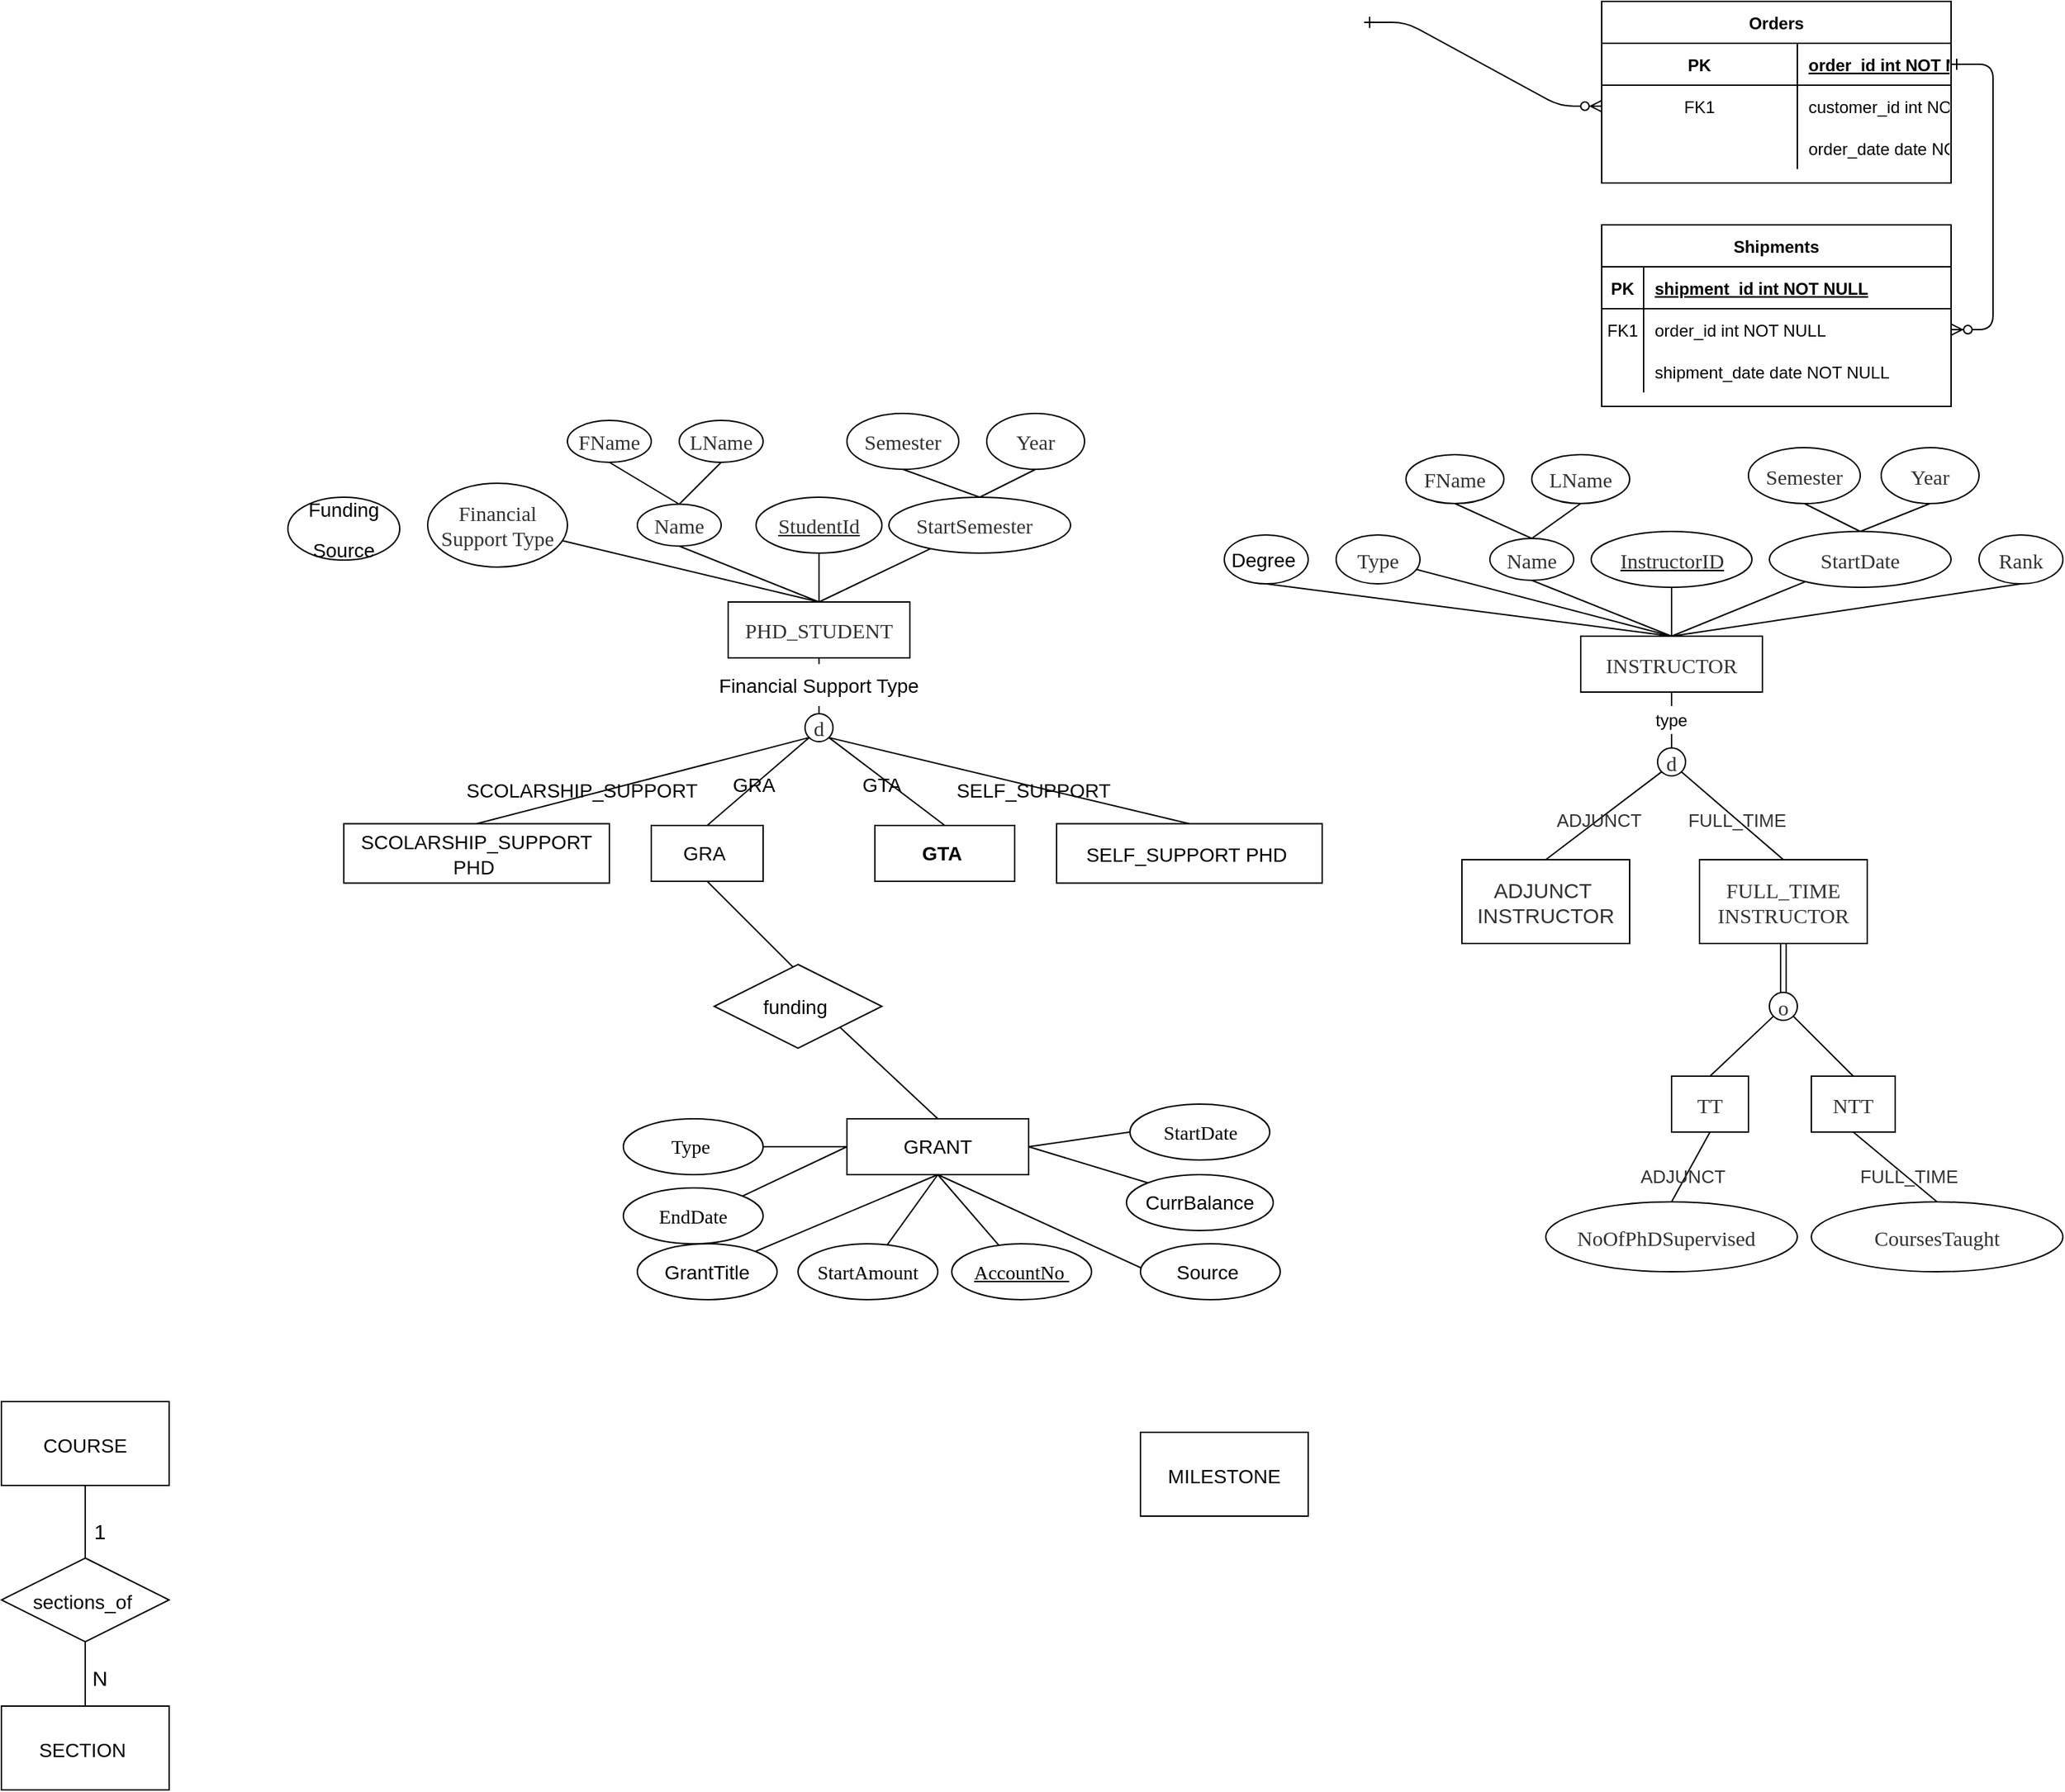 <mxfile version="14.8.0" type="github">
  <diagram id="R2lEEEUBdFMjLlhIrx00" name="Page-1">
    <mxGraphModel dx="1587" dy="1867" grid="1" gridSize="10" guides="1" tooltips="1" connect="1" arrows="1" fold="1" page="1" pageScale="1" pageWidth="850" pageHeight="1100" background="#ffffff" math="0" shadow="0" extFonts="Permanent Marker^https://fonts.googleapis.com/css?family=Permanent+Marker">
      <root>
        <mxCell id="0" />
        <mxCell id="1" parent="0" />
        <mxCell id="C-vyLk0tnHw3VtMMgP7b-1" value="" style="edgeStyle=entityRelationEdgeStyle;endArrow=ERzeroToMany;startArrow=ERone;endFill=1;startFill=0;" parent="1" target="C-vyLk0tnHw3VtMMgP7b-6" edge="1">
          <mxGeometry width="100" height="100" relative="1" as="geometry">
            <mxPoint x="410" y="-5" as="sourcePoint" />
            <mxPoint x="560" y="480" as="targetPoint" />
          </mxGeometry>
        </mxCell>
        <mxCell id="C-vyLk0tnHw3VtMMgP7b-12" value="" style="edgeStyle=entityRelationEdgeStyle;endArrow=ERzeroToMany;startArrow=ERone;endFill=1;startFill=0;" parent="1" source="C-vyLk0tnHw3VtMMgP7b-3" target="C-vyLk0tnHw3VtMMgP7b-17" edge="1">
          <mxGeometry width="100" height="100" relative="1" as="geometry">
            <mxPoint x="520" y="40" as="sourcePoint" />
            <mxPoint x="580" y="65" as="targetPoint" />
          </mxGeometry>
        </mxCell>
        <mxCell id="C-vyLk0tnHw3VtMMgP7b-2" value="Orders" style="shape=table;startSize=30;container=1;collapsible=1;childLayout=tableLayout;fixedRows=1;rowLines=0;fontStyle=1;align=center;resizeLast=1;" parent="1" vertex="1">
          <mxGeometry x="580" y="-20" width="250" height="130" as="geometry" />
        </mxCell>
        <mxCell id="C-vyLk0tnHw3VtMMgP7b-3" value="" style="shape=partialRectangle;collapsible=0;dropTarget=0;pointerEvents=0;fillColor=none;points=[[0,0.5],[1,0.5]];portConstraint=eastwest;top=0;left=0;right=0;bottom=1;" parent="C-vyLk0tnHw3VtMMgP7b-2" vertex="1">
          <mxGeometry y="30" width="250" height="30" as="geometry" />
        </mxCell>
        <mxCell id="C-vyLk0tnHw3VtMMgP7b-4" value="PK" style="shape=partialRectangle;overflow=hidden;connectable=0;fillColor=none;top=0;left=0;bottom=0;right=0;fontStyle=1;" parent="C-vyLk0tnHw3VtMMgP7b-3" vertex="1">
          <mxGeometry width="140" height="30" as="geometry" />
        </mxCell>
        <mxCell id="C-vyLk0tnHw3VtMMgP7b-5" value="order_id int NOT NULL " style="shape=partialRectangle;overflow=hidden;connectable=0;fillColor=none;top=0;left=0;bottom=0;right=0;align=left;spacingLeft=6;fontStyle=5;" parent="C-vyLk0tnHw3VtMMgP7b-3" vertex="1">
          <mxGeometry x="140" width="110" height="30" as="geometry" />
        </mxCell>
        <mxCell id="C-vyLk0tnHw3VtMMgP7b-6" value="" style="shape=partialRectangle;collapsible=0;dropTarget=0;pointerEvents=0;fillColor=none;points=[[0,0.5],[1,0.5]];portConstraint=eastwest;top=0;left=0;right=0;bottom=0;" parent="C-vyLk0tnHw3VtMMgP7b-2" vertex="1">
          <mxGeometry y="60" width="250" height="30" as="geometry" />
        </mxCell>
        <mxCell id="C-vyLk0tnHw3VtMMgP7b-7" value="FK1" style="shape=partialRectangle;overflow=hidden;connectable=0;fillColor=none;top=0;left=0;bottom=0;right=0;" parent="C-vyLk0tnHw3VtMMgP7b-6" vertex="1">
          <mxGeometry width="140" height="30" as="geometry" />
        </mxCell>
        <mxCell id="C-vyLk0tnHw3VtMMgP7b-8" value="customer_id int NOT NULL" style="shape=partialRectangle;overflow=hidden;connectable=0;fillColor=none;top=0;left=0;bottom=0;right=0;align=left;spacingLeft=6;" parent="C-vyLk0tnHw3VtMMgP7b-6" vertex="1">
          <mxGeometry x="140" width="110" height="30" as="geometry" />
        </mxCell>
        <mxCell id="C-vyLk0tnHw3VtMMgP7b-9" value="" style="shape=partialRectangle;collapsible=0;dropTarget=0;pointerEvents=0;fillColor=none;points=[[0,0.5],[1,0.5]];portConstraint=eastwest;top=0;left=0;right=0;bottom=0;" parent="C-vyLk0tnHw3VtMMgP7b-2" vertex="1">
          <mxGeometry y="90" width="250" height="30" as="geometry" />
        </mxCell>
        <mxCell id="C-vyLk0tnHw3VtMMgP7b-10" value="" style="shape=partialRectangle;overflow=hidden;connectable=0;fillColor=none;top=0;left=0;bottom=0;right=0;" parent="C-vyLk0tnHw3VtMMgP7b-9" vertex="1">
          <mxGeometry width="140" height="30" as="geometry" />
        </mxCell>
        <mxCell id="C-vyLk0tnHw3VtMMgP7b-11" value="order_date date NOT NULL" style="shape=partialRectangle;overflow=hidden;connectable=0;fillColor=none;top=0;left=0;bottom=0;right=0;align=left;spacingLeft=6;" parent="C-vyLk0tnHw3VtMMgP7b-9" vertex="1">
          <mxGeometry x="140" width="110" height="30" as="geometry" />
        </mxCell>
        <mxCell id="C-vyLk0tnHw3VtMMgP7b-13" value="Shipments" style="shape=table;startSize=30;container=1;collapsible=1;childLayout=tableLayout;fixedRows=1;rowLines=0;fontStyle=1;align=center;resizeLast=1;" parent="1" vertex="1">
          <mxGeometry x="580" y="140" width="250" height="130" as="geometry" />
        </mxCell>
        <mxCell id="C-vyLk0tnHw3VtMMgP7b-14" value="" style="shape=partialRectangle;collapsible=0;dropTarget=0;pointerEvents=0;fillColor=none;points=[[0,0.5],[1,0.5]];portConstraint=eastwest;top=0;left=0;right=0;bottom=1;" parent="C-vyLk0tnHw3VtMMgP7b-13" vertex="1">
          <mxGeometry y="30" width="250" height="30" as="geometry" />
        </mxCell>
        <mxCell id="C-vyLk0tnHw3VtMMgP7b-15" value="PK" style="shape=partialRectangle;overflow=hidden;connectable=0;fillColor=none;top=0;left=0;bottom=0;right=0;fontStyle=1;" parent="C-vyLk0tnHw3VtMMgP7b-14" vertex="1">
          <mxGeometry width="30" height="30" as="geometry" />
        </mxCell>
        <mxCell id="C-vyLk0tnHw3VtMMgP7b-16" value="shipment_id int NOT NULL " style="shape=partialRectangle;overflow=hidden;connectable=0;fillColor=none;top=0;left=0;bottom=0;right=0;align=left;spacingLeft=6;fontStyle=5;" parent="C-vyLk0tnHw3VtMMgP7b-14" vertex="1">
          <mxGeometry x="30" width="220" height="30" as="geometry" />
        </mxCell>
        <mxCell id="C-vyLk0tnHw3VtMMgP7b-17" value="" style="shape=partialRectangle;collapsible=0;dropTarget=0;pointerEvents=0;fillColor=none;points=[[0,0.5],[1,0.5]];portConstraint=eastwest;top=0;left=0;right=0;bottom=0;" parent="C-vyLk0tnHw3VtMMgP7b-13" vertex="1">
          <mxGeometry y="60" width="250" height="30" as="geometry" />
        </mxCell>
        <mxCell id="C-vyLk0tnHw3VtMMgP7b-18" value="FK1" style="shape=partialRectangle;overflow=hidden;connectable=0;fillColor=none;top=0;left=0;bottom=0;right=0;" parent="C-vyLk0tnHw3VtMMgP7b-17" vertex="1">
          <mxGeometry width="30" height="30" as="geometry" />
        </mxCell>
        <mxCell id="C-vyLk0tnHw3VtMMgP7b-19" value="order_id int NOT NULL" style="shape=partialRectangle;overflow=hidden;connectable=0;fillColor=none;top=0;left=0;bottom=0;right=0;align=left;spacingLeft=6;" parent="C-vyLk0tnHw3VtMMgP7b-17" vertex="1">
          <mxGeometry x="30" width="220" height="30" as="geometry" />
        </mxCell>
        <mxCell id="C-vyLk0tnHw3VtMMgP7b-20" value="" style="shape=partialRectangle;collapsible=0;dropTarget=0;pointerEvents=0;fillColor=none;points=[[0,0.5],[1,0.5]];portConstraint=eastwest;top=0;left=0;right=0;bottom=0;" parent="C-vyLk0tnHw3VtMMgP7b-13" vertex="1">
          <mxGeometry y="90" width="250" height="30" as="geometry" />
        </mxCell>
        <mxCell id="C-vyLk0tnHw3VtMMgP7b-21" value="" style="shape=partialRectangle;overflow=hidden;connectable=0;fillColor=none;top=0;left=0;bottom=0;right=0;" parent="C-vyLk0tnHw3VtMMgP7b-20" vertex="1">
          <mxGeometry width="30" height="30" as="geometry" />
        </mxCell>
        <mxCell id="C-vyLk0tnHw3VtMMgP7b-22" value="shipment_date date NOT NULL" style="shape=partialRectangle;overflow=hidden;connectable=0;fillColor=none;top=0;left=0;bottom=0;right=0;align=left;spacingLeft=6;" parent="C-vyLk0tnHw3VtMMgP7b-20" vertex="1">
          <mxGeometry x="30" width="220" height="30" as="geometry" />
        </mxCell>
        <mxCell id="5bifRWw4cxV1zEUzVgnK-14" style="edgeStyle=none;rounded=0;orthogonalLoop=1;jettySize=auto;html=1;exitX=0.5;exitY=0;exitDx=0;exitDy=0;endArrow=none;endFill=0;" edge="1" parent="1" source="5bifRWw4cxV1zEUzVgnK-1" target="5bifRWw4cxV1zEUzVgnK-7">
          <mxGeometry relative="1" as="geometry" />
        </mxCell>
        <mxCell id="5bifRWw4cxV1zEUzVgnK-1" value="&lt;span style=&quot;color: rgb(50, 50, 50); font-family: verdana; font-size: 15px; background-color: rgba(255, 255, 255, 0.01);&quot;&gt;PHD_STUDENT&lt;/span&gt;" style="rounded=0;whiteSpace=wrap;html=1;fontStyle=0" vertex="1" parent="1">
          <mxGeometry x="-45" y="410" width="130" height="40" as="geometry" />
        </mxCell>
        <mxCell id="5bifRWw4cxV1zEUzVgnK-13" style="edgeStyle=none;rounded=0;orthogonalLoop=1;jettySize=auto;html=1;entryX=0.5;entryY=1;entryDx=0;entryDy=0;endArrow=none;endFill=0;startArrow=none;" edge="1" parent="1" source="5bifRWw4cxV1zEUzVgnK-30" target="5bifRWw4cxV1zEUzVgnK-1">
          <mxGeometry relative="1" as="geometry" />
        </mxCell>
        <mxCell id="5bifRWw4cxV1zEUzVgnK-35" style="edgeStyle=none;rounded=0;orthogonalLoop=1;jettySize=auto;html=1;exitX=0;exitY=1;exitDx=0;exitDy=0;entryX=0.5;entryY=0;entryDx=0;entryDy=0;endArrow=none;endFill=0;shadow=0;sketch=0;" edge="1" parent="1" source="5bifRWw4cxV1zEUzVgnK-2" target="5bifRWw4cxV1zEUzVgnK-34">
          <mxGeometry relative="1" as="geometry" />
        </mxCell>
        <mxCell id="5bifRWw4cxV1zEUzVgnK-74" style="edgeStyle=none;rounded=0;sketch=0;orthogonalLoop=1;jettySize=auto;html=1;exitX=1;exitY=1;exitDx=0;exitDy=0;entryX=0.5;entryY=0;entryDx=0;entryDy=0;shadow=0;fontSize=15;endArrow=none;endFill=0;" edge="1" parent="1" source="5bifRWw4cxV1zEUzVgnK-2" target="5bifRWw4cxV1zEUzVgnK-33">
          <mxGeometry relative="1" as="geometry" />
        </mxCell>
        <mxCell id="5bifRWw4cxV1zEUzVgnK-150" style="edgeStyle=none;rounded=0;sketch=0;orthogonalLoop=1;jettySize=auto;html=1;exitX=1;exitY=1;exitDx=0;exitDy=0;entryX=0.5;entryY=0;entryDx=0;entryDy=0;shadow=0;fontFamily=Helvetica;fontSize=15;fontColor=none;endArrow=none;endFill=0;" edge="1" parent="1" source="5bifRWw4cxV1zEUzVgnK-2" target="5bifRWw4cxV1zEUzVgnK-149">
          <mxGeometry relative="1" as="geometry" />
        </mxCell>
        <mxCell id="5bifRWw4cxV1zEUzVgnK-2" value="&lt;span style=&quot;color: rgb(50, 50, 50); font-family: verdana; font-size: 15px; background-color: rgba(255, 255, 255, 0.01);&quot;&gt;d&lt;/span&gt;" style="ellipse;whiteSpace=wrap;html=1;aspect=fixed;fontStyle=0" vertex="1" parent="1">
          <mxGeometry x="10" y="490" width="20" height="20" as="geometry" />
        </mxCell>
        <mxCell id="5bifRWw4cxV1zEUzVgnK-8" style="rounded=0;orthogonalLoop=1;jettySize=auto;html=1;exitX=0.5;exitY=1;exitDx=0;exitDy=0;endArrow=none;endFill=0;" edge="1" parent="1" source="5bifRWw4cxV1zEUzVgnK-3">
          <mxGeometry relative="1" as="geometry">
            <mxPoint x="20" y="410" as="targetPoint" />
          </mxGeometry>
        </mxCell>
        <mxCell id="5bifRWw4cxV1zEUzVgnK-17" style="edgeStyle=none;rounded=0;orthogonalLoop=1;jettySize=auto;html=1;exitX=0.5;exitY=0;exitDx=0;exitDy=0;entryX=0.5;entryY=1;entryDx=0;entryDy=0;endArrow=none;endFill=0;" edge="1" parent="1" source="5bifRWw4cxV1zEUzVgnK-3" target="5bifRWw4cxV1zEUzVgnK-15">
          <mxGeometry relative="1" as="geometry" />
        </mxCell>
        <mxCell id="5bifRWw4cxV1zEUzVgnK-18" style="edgeStyle=none;rounded=0;orthogonalLoop=1;jettySize=auto;html=1;exitX=0.5;exitY=0;exitDx=0;exitDy=0;entryX=0.5;entryY=1;entryDx=0;entryDy=0;endArrow=none;endFill=0;" edge="1" parent="1" source="5bifRWw4cxV1zEUzVgnK-3" target="5bifRWw4cxV1zEUzVgnK-16">
          <mxGeometry relative="1" as="geometry" />
        </mxCell>
        <mxCell id="5bifRWw4cxV1zEUzVgnK-3" value="&lt;span style=&quot;color: rgb(50, 50, 50); font-family: verdana; font-size: 15px; background-color: rgba(255, 255, 255, 0.01);&quot;&gt;Name&lt;/span&gt;" style="ellipse;whiteSpace=wrap;html=1;fontStyle=0" vertex="1" parent="1">
          <mxGeometry x="-110" y="340" width="60" height="30" as="geometry" />
        </mxCell>
        <mxCell id="5bifRWw4cxV1zEUzVgnK-12" style="edgeStyle=none;rounded=0;orthogonalLoop=1;jettySize=auto;html=1;exitX=0.5;exitY=1;exitDx=0;exitDy=0;entryX=0.5;entryY=0;entryDx=0;entryDy=0;endArrow=none;endFill=0;" edge="1" parent="1" source="5bifRWw4cxV1zEUzVgnK-4" target="5bifRWw4cxV1zEUzVgnK-1">
          <mxGeometry relative="1" as="geometry" />
        </mxCell>
        <mxCell id="5bifRWw4cxV1zEUzVgnK-4" value="&lt;span style=&quot;color: rgb(50, 50, 50); font-family: verdana; font-size: 15px; background-color: rgba(255, 255, 255, 0.01);&quot;&gt;StudentId&lt;/span&gt;" style="ellipse;whiteSpace=wrap;html=1;fontStyle=4" vertex="1" parent="1">
          <mxGeometry x="-25" y="335" width="90" height="40" as="geometry" />
        </mxCell>
        <mxCell id="5bifRWw4cxV1zEUzVgnK-22" style="edgeStyle=none;rounded=0;orthogonalLoop=1;jettySize=auto;html=1;exitX=0.5;exitY=1;exitDx=0;exitDy=0;entryX=0.5;entryY=0;entryDx=0;entryDy=0;endArrow=none;endFill=0;" edge="1" parent="1" source="5bifRWw4cxV1zEUzVgnK-5" target="5bifRWw4cxV1zEUzVgnK-6">
          <mxGeometry relative="1" as="geometry" />
        </mxCell>
        <mxCell id="5bifRWw4cxV1zEUzVgnK-5" value="&lt;span style=&quot;color: rgb(50, 50, 50); font-family: verdana; font-size: 15px; background-color: rgba(255, 255, 255, 0.01);&quot;&gt;Semester&lt;/span&gt;" style="ellipse;whiteSpace=wrap;html=1;fontStyle=0" vertex="1" parent="1">
          <mxGeometry x="40" y="275" width="80" height="40" as="geometry" />
        </mxCell>
        <mxCell id="5bifRWw4cxV1zEUzVgnK-10" value="" style="edgeStyle=none;rounded=0;orthogonalLoop=1;jettySize=auto;html=1;endArrow=none;endFill=0;entryX=0.5;entryY=0;entryDx=0;entryDy=0;" edge="1" parent="1" source="5bifRWw4cxV1zEUzVgnK-6" target="5bifRWw4cxV1zEUzVgnK-1">
          <mxGeometry relative="1" as="geometry" />
        </mxCell>
        <mxCell id="5bifRWw4cxV1zEUzVgnK-6" value="&lt;span style=&quot;color: rgb(50, 50, 50); font-family: verdana; font-size: 15px; background-color: rgba(255, 255, 255, 0.01);&quot;&gt;StartSemester&amp;nbsp;&amp;nbsp;&lt;/span&gt;" style="ellipse;whiteSpace=wrap;html=1;fontStyle=0" vertex="1" parent="1">
          <mxGeometry x="70" y="335" width="130" height="40" as="geometry" />
        </mxCell>
        <mxCell id="5bifRWw4cxV1zEUzVgnK-7" value="&lt;span style=&quot;color: rgb(50, 50, 50); font-family: verdana; font-size: 15px; background-color: rgba(255, 255, 255, 0.01);&quot;&gt;Financial Support Type&lt;/span&gt;" style="ellipse;whiteSpace=wrap;html=1;fontStyle=0;verticalAlign=middle;align=center;horizontal=1;" vertex="1" parent="1">
          <mxGeometry x="-260" y="325" width="100" height="60" as="geometry" />
        </mxCell>
        <mxCell id="5bifRWw4cxV1zEUzVgnK-15" value="&lt;span style=&quot;color: rgb(50, 50, 50); font-family: verdana; font-size: 15px; background-color: rgba(255, 255, 255, 0.01);&quot;&gt;FName&lt;/span&gt;" style="ellipse;whiteSpace=wrap;html=1;fontStyle=0" vertex="1" parent="1">
          <mxGeometry x="-160" y="280" width="60" height="30" as="geometry" />
        </mxCell>
        <mxCell id="5bifRWw4cxV1zEUzVgnK-16" value="&lt;span style=&quot;color: rgb(50, 50, 50); font-family: verdana; font-size: 15px; background-color: rgba(255, 255, 255, 0.01);&quot;&gt;LName&lt;/span&gt;" style="ellipse;whiteSpace=wrap;html=1;fontStyle=0" vertex="1" parent="1">
          <mxGeometry x="-80" y="280" width="60" height="30" as="geometry" />
        </mxCell>
        <mxCell id="5bifRWw4cxV1zEUzVgnK-24" style="edgeStyle=none;rounded=0;orthogonalLoop=1;jettySize=auto;html=1;exitX=0.5;exitY=1;exitDx=0;exitDy=0;entryX=0.5;entryY=0;entryDx=0;entryDy=0;endArrow=none;endFill=0;" edge="1" parent="1" source="5bifRWw4cxV1zEUzVgnK-21" target="5bifRWw4cxV1zEUzVgnK-6">
          <mxGeometry relative="1" as="geometry" />
        </mxCell>
        <mxCell id="5bifRWw4cxV1zEUzVgnK-21" value="&lt;span style=&quot;color: rgb(50, 50, 50); font-family: verdana; font-size: 15px; background-color: rgba(255, 255, 255, 0.01);&quot;&gt;Year&lt;/span&gt;" style="ellipse;whiteSpace=wrap;html=1;fontStyle=0" vertex="1" parent="1">
          <mxGeometry x="140" y="275" width="70" height="40" as="geometry" />
        </mxCell>
        <mxCell id="5bifRWw4cxV1zEUzVgnK-30" value="Financial Support Type" style="text;html=1;strokeColor=none;fillColor=none;align=center;verticalAlign=middle;whiteSpace=wrap;rounded=0;fontStyle=0;fontFamily=Helvetica;fontSize=14;" vertex="1" parent="1">
          <mxGeometry x="-70" y="454.5" width="180" height="30" as="geometry" />
        </mxCell>
        <mxCell id="5bifRWw4cxV1zEUzVgnK-31" value="" style="edgeStyle=none;rounded=0;orthogonalLoop=1;jettySize=auto;html=1;entryX=0.5;entryY=1;entryDx=0;entryDy=0;endArrow=none;endFill=0;" edge="1" parent="1" source="5bifRWw4cxV1zEUzVgnK-2" target="5bifRWw4cxV1zEUzVgnK-30">
          <mxGeometry relative="1" as="geometry">
            <mxPoint x="20" y="490" as="sourcePoint" />
            <mxPoint x="20" y="450" as="targetPoint" />
          </mxGeometry>
        </mxCell>
        <mxCell id="5bifRWw4cxV1zEUzVgnK-33" value="&lt;p class=&quot;MsoNormal&quot;&gt;&lt;b&gt;&lt;span style=&quot;font-size: 10.5pt&quot;&gt;GTA&amp;nbsp;&lt;/span&gt;&lt;/b&gt;&lt;/p&gt;" style="rounded=0;whiteSpace=wrap;html=1;fillColor=#ffffff;align=center;fontStyle=0" vertex="1" parent="1">
          <mxGeometry x="60" y="570" width="100" height="40" as="geometry" />
        </mxCell>
        <mxCell id="5bifRWw4cxV1zEUzVgnK-34" value="&lt;p class=&quot;MsoNormal&quot;&gt;&lt;span style=&quot;font-size: 10.5pt&quot;&gt;GRA&amp;nbsp;&lt;/span&gt;&lt;/p&gt;" style="rounded=0;whiteSpace=wrap;html=1;fillColor=#ffffff;align=center;" vertex="1" parent="1">
          <mxGeometry x="-100" y="570" width="80" height="40" as="geometry" />
        </mxCell>
        <mxCell id="5bifRWw4cxV1zEUzVgnK-61" value="&lt;p class=&quot;MsoNormal&quot;&gt;&lt;span&gt;&lt;span style=&quot;font-size: 10.5pt&quot;&gt;GTA&amp;nbsp;&lt;/span&gt;&lt;/span&gt;&lt;/p&gt;" style="text;html=1;strokeColor=none;fillColor=none;align=center;verticalAlign=middle;whiteSpace=wrap;rounded=0;fontSize=15;fontStyle=0" vertex="1" parent="1">
          <mxGeometry x="47" y="530" width="40" height="20" as="geometry" />
        </mxCell>
        <mxCell id="5bifRWw4cxV1zEUzVgnK-75" style="edgeStyle=none;rounded=0;orthogonalLoop=1;jettySize=auto;html=1;exitX=0.5;exitY=0;exitDx=0;exitDy=0;endArrow=none;endFill=0;" edge="1" parent="1" source="5bifRWw4cxV1zEUzVgnK-76" target="5bifRWw4cxV1zEUzVgnK-91">
          <mxGeometry relative="1" as="geometry" />
        </mxCell>
        <mxCell id="5bifRWw4cxV1zEUzVgnK-76" value="&lt;span style=&quot;color: rgb(50, 50, 50); font-family: verdana; font-size: 15px; background-color: rgba(255, 255, 255, 0.01);&quot;&gt;INSTRUCTOR&lt;/span&gt;" style="rounded=0;whiteSpace=wrap;html=1;fontStyle=0" vertex="1" parent="1">
          <mxGeometry x="565" y="434.5" width="130" height="40" as="geometry" />
        </mxCell>
        <mxCell id="5bifRWw4cxV1zEUzVgnK-77" style="edgeStyle=none;rounded=0;orthogonalLoop=1;jettySize=auto;html=1;entryX=0.5;entryY=1;entryDx=0;entryDy=0;endArrow=none;endFill=0;startArrow=none;" edge="1" parent="1" source="5bifRWw4cxV1zEUzVgnK-96" target="5bifRWw4cxV1zEUzVgnK-76">
          <mxGeometry relative="1" as="geometry" />
        </mxCell>
        <mxCell id="5bifRWw4cxV1zEUzVgnK-78" style="edgeStyle=none;rounded=0;orthogonalLoop=1;jettySize=auto;html=1;exitX=0;exitY=1;exitDx=0;exitDy=0;entryX=0.5;entryY=0;entryDx=0;entryDy=0;endArrow=none;endFill=0;shadow=0;sketch=0;" edge="1" parent="1" source="5bifRWw4cxV1zEUzVgnK-80" target="5bifRWw4cxV1zEUzVgnK-99">
          <mxGeometry relative="1" as="geometry" />
        </mxCell>
        <mxCell id="5bifRWw4cxV1zEUzVgnK-79" style="edgeStyle=none;rounded=0;sketch=0;orthogonalLoop=1;jettySize=auto;html=1;exitX=1;exitY=1;exitDx=0;exitDy=0;entryX=0.5;entryY=0;entryDx=0;entryDy=0;shadow=0;fontSize=15;endArrow=none;endFill=0;" edge="1" parent="1" source="5bifRWw4cxV1zEUzVgnK-80" target="5bifRWw4cxV1zEUzVgnK-98">
          <mxGeometry relative="1" as="geometry" />
        </mxCell>
        <mxCell id="5bifRWw4cxV1zEUzVgnK-80" value="&lt;span style=&quot;color: rgb(50, 50, 50); font-family: verdana; font-size: 15px; background-color: rgba(255, 255, 255, 0.01);&quot;&gt;d&lt;/span&gt;" style="ellipse;whiteSpace=wrap;html=1;aspect=fixed;fontStyle=0" vertex="1" parent="1">
          <mxGeometry x="620" y="514.5" width="20" height="20" as="geometry" />
        </mxCell>
        <mxCell id="5bifRWw4cxV1zEUzVgnK-81" style="rounded=0;orthogonalLoop=1;jettySize=auto;html=1;exitX=0.5;exitY=1;exitDx=0;exitDy=0;endArrow=none;endFill=0;" edge="1" parent="1" source="5bifRWw4cxV1zEUzVgnK-84">
          <mxGeometry relative="1" as="geometry">
            <mxPoint x="630" y="434.5" as="targetPoint" />
          </mxGeometry>
        </mxCell>
        <mxCell id="5bifRWw4cxV1zEUzVgnK-82" style="edgeStyle=none;rounded=0;orthogonalLoop=1;jettySize=auto;html=1;exitX=0.5;exitY=0;exitDx=0;exitDy=0;entryX=0.5;entryY=1;entryDx=0;entryDy=0;endArrow=none;endFill=0;" edge="1" parent="1" source="5bifRWw4cxV1zEUzVgnK-84" target="5bifRWw4cxV1zEUzVgnK-92">
          <mxGeometry relative="1" as="geometry" />
        </mxCell>
        <mxCell id="5bifRWw4cxV1zEUzVgnK-83" style="edgeStyle=none;rounded=0;orthogonalLoop=1;jettySize=auto;html=1;exitX=0.5;exitY=0;exitDx=0;exitDy=0;entryX=0.5;entryY=1;entryDx=0;entryDy=0;endArrow=none;endFill=0;" edge="1" parent="1" source="5bifRWw4cxV1zEUzVgnK-84" target="5bifRWw4cxV1zEUzVgnK-93">
          <mxGeometry relative="1" as="geometry" />
        </mxCell>
        <mxCell id="5bifRWw4cxV1zEUzVgnK-84" value="&lt;span style=&quot;color: rgb(50, 50, 50); font-family: verdana; font-size: 15px; background-color: rgba(255, 255, 255, 0.01);&quot;&gt;Name&lt;/span&gt;" style="ellipse;whiteSpace=wrap;html=1;fontStyle=0" vertex="1" parent="1">
          <mxGeometry x="500" y="364.5" width="60" height="30" as="geometry" />
        </mxCell>
        <mxCell id="5bifRWw4cxV1zEUzVgnK-85" style="edgeStyle=none;rounded=0;orthogonalLoop=1;jettySize=auto;html=1;exitX=0.5;exitY=1;exitDx=0;exitDy=0;entryX=0.5;entryY=0;entryDx=0;entryDy=0;endArrow=none;endFill=0;" edge="1" parent="1" source="5bifRWw4cxV1zEUzVgnK-86" target="5bifRWw4cxV1zEUzVgnK-76">
          <mxGeometry relative="1" as="geometry" />
        </mxCell>
        <mxCell id="5bifRWw4cxV1zEUzVgnK-86" value="&lt;span style=&quot;color: rgb(50 , 50 , 50) ; font-family: &amp;#34;verdana&amp;#34; ; font-size: 15px ; background-color: rgba(255 , 255 , 255 , 0.01)&quot;&gt;InstructorID&lt;/span&gt;" style="ellipse;whiteSpace=wrap;html=1;fontStyle=4" vertex="1" parent="1">
          <mxGeometry x="572.5" y="359.5" width="115" height="40" as="geometry" />
        </mxCell>
        <mxCell id="5bifRWw4cxV1zEUzVgnK-87" style="edgeStyle=none;rounded=0;orthogonalLoop=1;jettySize=auto;html=1;exitX=0.5;exitY=1;exitDx=0;exitDy=0;entryX=0.5;entryY=0;entryDx=0;entryDy=0;endArrow=none;endFill=0;" edge="1" parent="1" source="5bifRWw4cxV1zEUzVgnK-88" target="5bifRWw4cxV1zEUzVgnK-90">
          <mxGeometry relative="1" as="geometry" />
        </mxCell>
        <mxCell id="5bifRWw4cxV1zEUzVgnK-88" value="&lt;span style=&quot;color: rgb(50, 50, 50); font-family: verdana; font-size: 15px; background-color: rgba(255, 255, 255, 0.01);&quot;&gt;Semester&lt;/span&gt;" style="ellipse;whiteSpace=wrap;html=1;fontStyle=0" vertex="1" parent="1">
          <mxGeometry x="685" y="299.5" width="80" height="40" as="geometry" />
        </mxCell>
        <mxCell id="5bifRWw4cxV1zEUzVgnK-89" value="" style="edgeStyle=none;rounded=0;orthogonalLoop=1;jettySize=auto;html=1;endArrow=none;endFill=0;entryX=0.5;entryY=0;entryDx=0;entryDy=0;" edge="1" parent="1" source="5bifRWw4cxV1zEUzVgnK-90" target="5bifRWw4cxV1zEUzVgnK-76">
          <mxGeometry relative="1" as="geometry" />
        </mxCell>
        <mxCell id="5bifRWw4cxV1zEUzVgnK-90" value="&lt;span style=&quot;color: rgb(50, 50, 50); font-family: verdana; font-size: 15px; background-color: rgba(255, 255, 255, 0.01);&quot;&gt;StartDate&lt;/span&gt;" style="ellipse;whiteSpace=wrap;html=1;fontStyle=0" vertex="1" parent="1">
          <mxGeometry x="700" y="359.5" width="130" height="40" as="geometry" />
        </mxCell>
        <mxCell id="5bifRWw4cxV1zEUzVgnK-91" value="&lt;span style=&quot;color: rgb(50, 50, 50); font-family: verdana; font-size: 15px; background-color: rgba(255, 255, 255, 0.01);&quot;&gt;Type&lt;/span&gt;" style="ellipse;whiteSpace=wrap;html=1;fontStyle=0" vertex="1" parent="1">
          <mxGeometry x="390" y="362" width="60" height="35" as="geometry" />
        </mxCell>
        <mxCell id="5bifRWw4cxV1zEUzVgnK-92" value="&lt;span style=&quot;color: rgb(50, 50, 50); font-family: verdana; font-size: 15px; background-color: rgba(255, 255, 255, 0.01);&quot;&gt;FName&lt;/span&gt;" style="ellipse;whiteSpace=wrap;html=1;fontStyle=0" vertex="1" parent="1">
          <mxGeometry x="440" y="304.5" width="70" height="35" as="geometry" />
        </mxCell>
        <mxCell id="5bifRWw4cxV1zEUzVgnK-93" value="&lt;span style=&quot;color: rgb(50, 50, 50); font-family: verdana; font-size: 15px; background-color: rgba(255, 255, 255, 0.01);&quot;&gt;LName&lt;/span&gt;" style="ellipse;whiteSpace=wrap;html=1;fontStyle=0" vertex="1" parent="1">
          <mxGeometry x="530" y="304.5" width="70" height="35" as="geometry" />
        </mxCell>
        <mxCell id="5bifRWw4cxV1zEUzVgnK-94" style="edgeStyle=none;rounded=0;orthogonalLoop=1;jettySize=auto;html=1;exitX=0.5;exitY=1;exitDx=0;exitDy=0;entryX=0.5;entryY=0;entryDx=0;entryDy=0;endArrow=none;endFill=0;" edge="1" parent="1" source="5bifRWw4cxV1zEUzVgnK-95" target="5bifRWw4cxV1zEUzVgnK-90">
          <mxGeometry relative="1" as="geometry" />
        </mxCell>
        <mxCell id="5bifRWw4cxV1zEUzVgnK-95" value="&lt;span style=&quot;color: rgb(50, 50, 50); font-family: verdana; font-size: 15px; background-color: rgba(255, 255, 255, 0.01);&quot;&gt;Year&lt;/span&gt;" style="ellipse;whiteSpace=wrap;html=1;fontStyle=0" vertex="1" parent="1">
          <mxGeometry x="780" y="299.5" width="70" height="40" as="geometry" />
        </mxCell>
        <mxCell id="5bifRWw4cxV1zEUzVgnK-96" value="type" style="text;html=1;strokeColor=none;fillColor=none;align=center;verticalAlign=middle;whiteSpace=wrap;rounded=0;fontStyle=0" vertex="1" parent="1">
          <mxGeometry x="560" y="484.5" width="140" height="20" as="geometry" />
        </mxCell>
        <mxCell id="5bifRWw4cxV1zEUzVgnK-97" value="" style="edgeStyle=none;rounded=0;orthogonalLoop=1;jettySize=auto;html=1;entryX=0.5;entryY=1;entryDx=0;entryDy=0;endArrow=none;endFill=0;" edge="1" parent="1" source="5bifRWw4cxV1zEUzVgnK-80" target="5bifRWw4cxV1zEUzVgnK-96">
          <mxGeometry relative="1" as="geometry">
            <mxPoint x="630" y="514.5" as="sourcePoint" />
            <mxPoint x="630" y="474.5" as="targetPoint" />
          </mxGeometry>
        </mxCell>
        <mxCell id="5bifRWw4cxV1zEUzVgnK-106" style="edgeStyle=none;rounded=0;sketch=0;orthogonalLoop=1;jettySize=auto;html=1;exitX=0.5;exitY=1;exitDx=0;exitDy=0;entryX=0.5;entryY=0;entryDx=0;entryDy=0;shadow=0;fontSize=15;endArrow=none;endFill=0;shape=link;" edge="1" parent="1" source="5bifRWw4cxV1zEUzVgnK-98" target="5bifRWw4cxV1zEUzVgnK-105">
          <mxGeometry relative="1" as="geometry" />
        </mxCell>
        <mxCell id="5bifRWw4cxV1zEUzVgnK-98" value="&lt;span style=&quot;color: rgb(50, 50, 50); font-family: verdana; font-size: 15px; background-color: rgba(255, 255, 255, 0.01);&quot;&gt;FULL_TIME INSTRUCTOR&lt;/span&gt;" style="rounded=0;whiteSpace=wrap;html=1;fillColor=#ffffff;align=center;fontStyle=0" vertex="1" parent="1">
          <mxGeometry x="650" y="594.5" width="120" height="60" as="geometry" />
        </mxCell>
        <mxCell id="5bifRWw4cxV1zEUzVgnK-99" value="&lt;span style=&quot;color: rgb(50, 50, 50); font-size: 15px; background-color: rgba(255, 255, 255, 0.01);&quot;&gt;ADJUNCT&amp;nbsp; INSTRUCTOR&lt;/span&gt;" style="rounded=0;whiteSpace=wrap;html=1;fillColor=#ffffff;fontFamily=Helvetica;" vertex="1" parent="1">
          <mxGeometry x="480" y="594.5" width="120" height="60" as="geometry" />
        </mxCell>
        <mxCell id="5bifRWw4cxV1zEUzVgnK-100" value="&lt;span style=&quot;color: rgb(50 , 50 , 50) ; font-size: 13px ; background-color: rgba(255 , 255 , 255 , 0.01)&quot;&gt;ADJUNCT&amp;nbsp;&lt;/span&gt;" style="text;html=1;strokeColor=none;fillColor=none;align=center;verticalAlign=middle;whiteSpace=wrap;rounded=0;fontSize=15;" vertex="1" parent="1">
          <mxGeometry x="560" y="554.5" width="40" height="20" as="geometry" />
        </mxCell>
        <mxCell id="5bifRWw4cxV1zEUzVgnK-101" value="&lt;span style=&quot;color: rgb(50 , 50 , 50) ; font-size: 13px ; background-color: rgba(255 , 255 , 255 , 0.01)&quot;&gt;FULL_TIME&lt;/span&gt;" style="text;html=1;strokeColor=none;fillColor=none;align=center;verticalAlign=middle;whiteSpace=wrap;rounded=0;fontSize=15;" vertex="1" parent="1">
          <mxGeometry x="657" y="554.5" width="40" height="20" as="geometry" />
        </mxCell>
        <mxCell id="5bifRWw4cxV1zEUzVgnK-103" style="edgeStyle=none;rounded=0;sketch=0;orthogonalLoop=1;jettySize=auto;html=1;exitX=0.5;exitY=1;exitDx=0;exitDy=0;entryX=0.5;entryY=0;entryDx=0;entryDy=0;shadow=0;fontSize=15;endArrow=none;endFill=0;" edge="1" parent="1" source="5bifRWw4cxV1zEUzVgnK-102" target="5bifRWw4cxV1zEUzVgnK-76">
          <mxGeometry relative="1" as="geometry" />
        </mxCell>
        <mxCell id="5bifRWw4cxV1zEUzVgnK-102" value="&lt;span style=&quot;color: rgb(50, 50, 50); font-family: verdana; font-size: 15px; background-color: rgba(255, 255, 255, 0.01);&quot;&gt;Rank&lt;/span&gt;" style="ellipse;whiteSpace=wrap;html=1;fontStyle=0" vertex="1" parent="1">
          <mxGeometry x="850" y="362" width="60" height="35" as="geometry" />
        </mxCell>
        <mxCell id="5bifRWw4cxV1zEUzVgnK-109" style="edgeStyle=none;rounded=0;sketch=0;orthogonalLoop=1;jettySize=auto;html=1;exitX=0;exitY=1;exitDx=0;exitDy=0;entryX=0.5;entryY=0;entryDx=0;entryDy=0;shadow=0;fontSize=15;endArrow=none;endFill=0;" edge="1" parent="1" source="5bifRWw4cxV1zEUzVgnK-105" target="5bifRWw4cxV1zEUzVgnK-107">
          <mxGeometry relative="1" as="geometry" />
        </mxCell>
        <mxCell id="5bifRWw4cxV1zEUzVgnK-110" style="edgeStyle=none;rounded=0;sketch=0;orthogonalLoop=1;jettySize=auto;html=1;exitX=1;exitY=1;exitDx=0;exitDy=0;entryX=0.5;entryY=0;entryDx=0;entryDy=0;shadow=0;fontSize=15;endArrow=none;endFill=0;" edge="1" parent="1" source="5bifRWw4cxV1zEUzVgnK-105" target="5bifRWw4cxV1zEUzVgnK-108">
          <mxGeometry relative="1" as="geometry" />
        </mxCell>
        <mxCell id="5bifRWw4cxV1zEUzVgnK-105" value="&lt;font color=&quot;#323232&quot; face=&quot;verdana&quot;&gt;&lt;span style=&quot;background-color: rgba(255 , 255 , 255 , 0.01)&quot;&gt;o&lt;/span&gt;&lt;/font&gt;" style="ellipse;whiteSpace=wrap;html=1;aspect=fixed;fontSize=15;fillColor=#ffffff;align=center;verticalAlign=middle;" vertex="1" parent="1">
          <mxGeometry x="700" y="689.5" width="20" height="20" as="geometry" />
        </mxCell>
        <mxCell id="5bifRWw4cxV1zEUzVgnK-112" style="edgeStyle=none;rounded=0;sketch=0;orthogonalLoop=1;jettySize=auto;html=1;exitX=0.5;exitY=1;exitDx=0;exitDy=0;entryX=0.5;entryY=0;entryDx=0;entryDy=0;shadow=0;fontSize=15;endArrow=none;endFill=0;" edge="1" parent="1" source="5bifRWw4cxV1zEUzVgnK-107" target="5bifRWw4cxV1zEUzVgnK-111">
          <mxGeometry relative="1" as="geometry" />
        </mxCell>
        <mxCell id="5bifRWw4cxV1zEUzVgnK-107" value="&lt;span style=&quot;color: rgb(50, 50, 50); font-family: verdana; background-color: rgba(255, 255, 255, 0.01);&quot;&gt;TT&lt;/span&gt;" style="rounded=0;whiteSpace=wrap;html=1;fontSize=15;fillColor=#ffffff;align=center;verticalAlign=middle;fontStyle=0" vertex="1" parent="1">
          <mxGeometry x="630" y="749.5" width="55" height="40" as="geometry" />
        </mxCell>
        <mxCell id="5bifRWw4cxV1zEUzVgnK-114" style="edgeStyle=none;rounded=0;sketch=0;orthogonalLoop=1;jettySize=auto;html=1;exitX=0.5;exitY=1;exitDx=0;exitDy=0;entryX=0.5;entryY=0;entryDx=0;entryDy=0;shadow=0;fontSize=15;endArrow=none;endFill=0;" edge="1" parent="1" source="5bifRWw4cxV1zEUzVgnK-108" target="5bifRWw4cxV1zEUzVgnK-113">
          <mxGeometry relative="1" as="geometry" />
        </mxCell>
        <mxCell id="5bifRWw4cxV1zEUzVgnK-108" value="&lt;span style=&quot;color: rgb(50, 50, 50); font-family: verdana; background-color: rgba(255, 255, 255, 0.01);&quot;&gt;NTT&lt;/span&gt;" style="rounded=0;whiteSpace=wrap;html=1;fontSize=15;fillColor=#ffffff;align=center;verticalAlign=middle;fontStyle=0" vertex="1" parent="1">
          <mxGeometry x="730" y="749.5" width="60" height="40" as="geometry" />
        </mxCell>
        <mxCell id="5bifRWw4cxV1zEUzVgnK-111" value="&lt;span style=&quot;color: rgb(50, 50, 50); font-family: verdana; background-color: rgba(255, 255, 255, 0.01);&quot;&gt;NoOfPhDSupervised&amp;nbsp;&amp;nbsp;&lt;/span&gt;" style="ellipse;whiteSpace=wrap;html=1;fontSize=15;fillColor=#ffffff;align=center;verticalAlign=middle;fontStyle=0" vertex="1" parent="1">
          <mxGeometry x="540" y="839.5" width="180" height="50" as="geometry" />
        </mxCell>
        <mxCell id="5bifRWw4cxV1zEUzVgnK-113" value="&lt;span style=&quot;color: rgb(50, 50, 50); font-family: verdana; background-color: rgba(255, 255, 255, 0.01);&quot;&gt;CoursesTaught&lt;/span&gt;" style="ellipse;whiteSpace=wrap;html=1;fontSize=15;fillColor=#ffffff;align=center;verticalAlign=middle;fontStyle=0" vertex="1" parent="1">
          <mxGeometry x="730" y="839.5" width="180" height="50" as="geometry" />
        </mxCell>
        <mxCell id="5bifRWw4cxV1zEUzVgnK-117" value="&lt;span style=&quot;color: rgb(50 , 50 , 50) ; font-size: 13px ; background-color: rgba(255 , 255 , 255 , 0.01)&quot;&gt;ADJUNCT&amp;nbsp;&lt;/span&gt;" style="text;html=1;strokeColor=none;fillColor=none;align=center;verticalAlign=middle;whiteSpace=wrap;rounded=0;fontSize=15;" vertex="1" parent="1">
          <mxGeometry x="620" y="809.5" width="40" height="20" as="geometry" />
        </mxCell>
        <mxCell id="5bifRWw4cxV1zEUzVgnK-118" value="&lt;span style=&quot;color: rgb(50 , 50 , 50) ; font-size: 13px ; background-color: rgba(255 , 255 , 255 , 0.01)&quot;&gt;FULL_TIME&lt;/span&gt;" style="text;html=1;strokeColor=none;fillColor=none;align=center;verticalAlign=middle;whiteSpace=wrap;rounded=0;fontSize=15;" vertex="1" parent="1">
          <mxGeometry x="780" y="809.5" width="40" height="20" as="geometry" />
        </mxCell>
        <mxCell id="5bifRWw4cxV1zEUzVgnK-173" style="edgeStyle=none;rounded=0;sketch=0;orthogonalLoop=1;jettySize=auto;html=1;exitX=0.5;exitY=1;exitDx=0;exitDy=0;shadow=0;fontFamily=Helvetica;fontSize=14;fontColor=none;endArrow=none;endFill=0;" edge="1" parent="1" source="5bifRWw4cxV1zEUzVgnK-119" target="5bifRWw4cxV1zEUzVgnK-160">
          <mxGeometry relative="1" as="geometry" />
        </mxCell>
        <mxCell id="5bifRWw4cxV1zEUzVgnK-174" style="edgeStyle=none;rounded=0;sketch=0;orthogonalLoop=1;jettySize=auto;html=1;exitX=0.5;exitY=1;exitDx=0;exitDy=0;shadow=0;fontFamily=Helvetica;fontSize=14;fontColor=none;endArrow=none;endFill=0;" edge="1" parent="1" source="5bifRWw4cxV1zEUzVgnK-119" target="5bifRWw4cxV1zEUzVgnK-155">
          <mxGeometry relative="1" as="geometry" />
        </mxCell>
        <mxCell id="5bifRWw4cxV1zEUzVgnK-175" style="edgeStyle=none;rounded=0;sketch=0;orthogonalLoop=1;jettySize=auto;html=1;exitX=0.5;exitY=0;exitDx=0;exitDy=0;entryX=1;entryY=1;entryDx=0;entryDy=0;shadow=0;fontFamily=Helvetica;fontSize=14;fontColor=none;endArrow=none;endFill=0;" edge="1" parent="1" source="5bifRWw4cxV1zEUzVgnK-119" target="5bifRWw4cxV1zEUzVgnK-172">
          <mxGeometry relative="1" as="geometry" />
        </mxCell>
        <mxCell id="5bifRWw4cxV1zEUzVgnK-119" value="&lt;p class=&quot;MsoNormal&quot;&gt;&lt;span&gt;&lt;span style=&quot;font-size: 10.5pt&quot;&gt;GRANT&lt;/span&gt;&lt;/span&gt;&lt;/p&gt;" style="rounded=0;whiteSpace=wrap;html=1;fontStyle=0" vertex="1" parent="1">
          <mxGeometry x="40" y="780" width="130" height="40" as="geometry" />
        </mxCell>
        <mxCell id="5bifRWw4cxV1zEUzVgnK-121" value="&lt;p class=&quot;MsoNormal&quot;&gt;&lt;span style=&quot;font-size: 10.5pt&quot;&gt;MILESTONE&lt;/span&gt;&lt;/p&gt;" style="rounded=0;whiteSpace=wrap;html=1;fontSize=15;fillColor=#ffffff;align=center;verticalAlign=middle;" vertex="1" parent="1">
          <mxGeometry x="250" y="1004.5" width="120" height="60" as="geometry" />
        </mxCell>
        <mxCell id="5bifRWw4cxV1zEUzVgnK-124" value="&lt;p class=&quot;MsoNormal&quot;&gt;&lt;span style=&quot;font-size: 10.5pt&quot;&gt;SECTION&lt;/span&gt;&lt;span style=&quot;font-size: 10.5pt&quot;&gt;&amp;nbsp;&lt;/span&gt;&lt;/p&gt;" style="rounded=0;whiteSpace=wrap;html=1;fontFamily=Helvetica;fontSize=15;fillColor=#ffffff;align=center;verticalAlign=middle;" vertex="1" parent="1">
          <mxGeometry x="-565" y="1200.5" width="120" height="60" as="geometry" />
        </mxCell>
        <mxCell id="5bifRWw4cxV1zEUzVgnK-126" style="edgeStyle=none;rounded=0;sketch=0;orthogonalLoop=1;jettySize=auto;html=1;exitX=0.5;exitY=1;exitDx=0;exitDy=0;entryX=0.5;entryY=0;entryDx=0;entryDy=0;shadow=0;fontFamily=Helvetica;fontSize=15;endArrow=none;endFill=0;" edge="1" parent="1" source="5bifRWw4cxV1zEUzVgnK-125" target="5bifRWw4cxV1zEUzVgnK-76">
          <mxGeometry relative="1" as="geometry" />
        </mxCell>
        <mxCell id="5bifRWw4cxV1zEUzVgnK-125" value="&lt;p class=&quot;MsoNormal&quot;&gt;&lt;span style=&quot;font-size: 10.5pt&quot;&gt;Degree&amp;nbsp;&lt;/span&gt;&lt;/p&gt;" style="ellipse;whiteSpace=wrap;html=1;fontStyle=0" vertex="1" parent="1">
          <mxGeometry x="310" y="362" width="60" height="35" as="geometry" />
        </mxCell>
        <mxCell id="5bifRWw4cxV1zEUzVgnK-131" style="edgeStyle=none;rounded=0;sketch=0;orthogonalLoop=1;jettySize=auto;html=1;exitX=0.5;exitY=1;exitDx=0;exitDy=0;entryX=0.5;entryY=0;entryDx=0;entryDy=0;shadow=0;fontFamily=Helvetica;fontSize=15;fontColor=none;endArrow=none;endFill=0;" edge="1" parent="1" source="5bifRWw4cxV1zEUzVgnK-127" target="5bifRWw4cxV1zEUzVgnK-124">
          <mxGeometry relative="1" as="geometry" />
        </mxCell>
        <mxCell id="5bifRWw4cxV1zEUzVgnK-127" value="&lt;p class=&quot;MsoNormal&quot;&gt;&lt;span&gt;&lt;span&gt;&lt;span style=&quot;font-size: 10.5pt;&quot;&gt;sections_of&amp;nbsp;&lt;/span&gt;&lt;/span&gt;&lt;/span&gt;&lt;/p&gt;" style="shape=rhombus;perimeter=rhombusPerimeter;whiteSpace=wrap;html=1;align=center;fontFamily=Helvetica;fontSize=15;fontColor=none;fillColor=#ffffff;fontStyle=0" vertex="1" parent="1">
          <mxGeometry x="-565" y="1094.5" width="120" height="60" as="geometry" />
        </mxCell>
        <mxCell id="5bifRWw4cxV1zEUzVgnK-129" style="edgeStyle=none;rounded=0;sketch=0;orthogonalLoop=1;jettySize=auto;html=1;exitX=1;exitY=0;exitDx=0;exitDy=0;shadow=0;fontFamily=Helvetica;fontSize=15;fontColor=none;endArrow=none;endFill=0;" edge="1" parent="1" source="5bifRWw4cxV1zEUzVgnK-127" target="5bifRWw4cxV1zEUzVgnK-127">
          <mxGeometry relative="1" as="geometry" />
        </mxCell>
        <mxCell id="5bifRWw4cxV1zEUzVgnK-143" style="edgeStyle=none;rounded=0;sketch=0;orthogonalLoop=1;jettySize=auto;html=1;exitX=0.5;exitY=1;exitDx=0;exitDy=0;entryX=0.5;entryY=0;entryDx=0;entryDy=0;shadow=0;fontFamily=Helvetica;fontSize=15;fontColor=none;endArrow=none;endFill=0;" edge="1" parent="1" source="5bifRWw4cxV1zEUzVgnK-132" target="5bifRWw4cxV1zEUzVgnK-127">
          <mxGeometry relative="1" as="geometry" />
        </mxCell>
        <mxCell id="5bifRWw4cxV1zEUzVgnK-132" value="&lt;p class=&quot;MsoNormal&quot;&gt;&lt;span style=&quot;font-size: 14px&quot;&gt;COURSE&lt;/span&gt;&lt;/p&gt;" style="rounded=0;whiteSpace=wrap;html=1;fontSize=15;fillColor=#ffffff;align=center;verticalAlign=middle;" vertex="1" parent="1">
          <mxGeometry x="-565" y="982.5" width="120" height="60" as="geometry" />
        </mxCell>
        <mxCell id="5bifRWw4cxV1zEUzVgnK-142" value="N" style="text;html=1;resizable=0;autosize=1;align=center;verticalAlign=middle;points=[];fillColor=none;strokeColor=none;rounded=0;fontFamily=Helvetica;fontSize=15;fontColor=none;" vertex="1" parent="1">
          <mxGeometry x="-510" y="1169.5" width="30" height="20" as="geometry" />
        </mxCell>
        <mxCell id="5bifRWw4cxV1zEUzVgnK-144" value="1" style="text;html=1;resizable=0;autosize=1;align=center;verticalAlign=middle;points=[];fillColor=none;strokeColor=none;rounded=0;fontFamily=Helvetica;fontSize=15;fontColor=none;" vertex="1" parent="1">
          <mxGeometry x="-505" y="1064.5" width="20" height="20" as="geometry" />
        </mxCell>
        <mxCell id="5bifRWw4cxV1zEUzVgnK-146" value="&lt;p class=&quot;MsoNormal&quot;&gt;&lt;span&gt;&lt;span style=&quot;font-size: 10.5pt&quot;&gt;GRA&amp;nbsp;&lt;/span&gt;&lt;/span&gt;&lt;/p&gt;" style="text;html=1;resizable=0;autosize=1;align=center;verticalAlign=middle;points=[];fillColor=none;strokeColor=none;rounded=0;fontFamily=Helvetica;fontSize=15;fontColor=none;fontStyle=0" vertex="1" parent="1">
          <mxGeometry x="-50" y="515" width="50" height="50" as="geometry" />
        </mxCell>
        <mxCell id="5bifRWw4cxV1zEUzVgnK-148" style="edgeStyle=none;rounded=0;sketch=0;orthogonalLoop=1;jettySize=auto;html=1;exitX=0.5;exitY=0;exitDx=0;exitDy=0;entryX=0;entryY=1;entryDx=0;entryDy=0;shadow=0;fontFamily=Helvetica;fontSize=15;fontColor=none;endArrow=none;endFill=0;" edge="1" parent="1" source="5bifRWw4cxV1zEUzVgnK-147" target="5bifRWw4cxV1zEUzVgnK-2">
          <mxGeometry relative="1" as="geometry" />
        </mxCell>
        <mxCell id="5bifRWw4cxV1zEUzVgnK-147" value="&lt;p class=&quot;MsoNormal&quot;&gt;&lt;span style=&quot;font-size: 10.5pt&quot;&gt;SCOLARSHIP_SUPPORT PHD&amp;nbsp;&lt;/span&gt;&lt;/p&gt;" style="rounded=0;whiteSpace=wrap;html=1;fontFamily=Helvetica;fontSize=15;fontColor=none;fillColor=#ffffff;align=center;verticalAlign=middle;" vertex="1" parent="1">
          <mxGeometry x="-320" y="568.75" width="190" height="42.5" as="geometry" />
        </mxCell>
        <mxCell id="5bifRWw4cxV1zEUzVgnK-149" value="&lt;p class=&quot;MsoNormal&quot;&gt;&lt;span style=&quot;font-size: 10.5pt&quot;&gt;SELF_SUPPORT&lt;/span&gt;&lt;span style=&quot;font-size: 10.5pt&quot;&gt;&amp;nbsp;PHD&amp;nbsp;&lt;/span&gt;&lt;/p&gt;" style="rounded=0;whiteSpace=wrap;html=1;fontFamily=Helvetica;fontSize=15;fontColor=none;fillColor=#ffffff;align=center;verticalAlign=middle;" vertex="1" parent="1">
          <mxGeometry x="190" y="568.75" width="190" height="42.5" as="geometry" />
        </mxCell>
        <mxCell id="5bifRWw4cxV1zEUzVgnK-151" value="&lt;p class=&quot;MsoNormal&quot;&gt;&lt;span&gt;&lt;span style=&quot;font-size: 10.5pt;&quot;&gt;SCOLARSHIP_SUPPORT&lt;/span&gt;&lt;/span&gt;&lt;/p&gt;" style="text;html=1;resizable=0;autosize=1;align=center;verticalAlign=middle;points=[];fillColor=none;strokeColor=none;rounded=0;fontFamily=Helvetica;fontSize=15;fontColor=none;fontStyle=0" vertex="1" parent="1">
          <mxGeometry x="-240" y="518.75" width="180" height="50" as="geometry" />
        </mxCell>
        <mxCell id="5bifRWw4cxV1zEUzVgnK-153" value="&lt;p class=&quot;MsoNormal&quot;&gt;&lt;span&gt;&lt;span style=&quot;font-size: 10.5pt;&quot;&gt;SELF_SUPPORT&amp;nbsp;&lt;/span&gt;&lt;/span&gt;&lt;/p&gt;" style="text;html=1;resizable=0;autosize=1;align=center;verticalAlign=middle;points=[];fillColor=none;strokeColor=none;rounded=0;fontFamily=Helvetica;fontSize=15;fontColor=none;fontStyle=0" vertex="1" parent="1">
          <mxGeometry x="125" y="518.75" width="100" height="50" as="geometry" />
        </mxCell>
        <mxCell id="5bifRWw4cxV1zEUzVgnK-167" style="edgeStyle=none;rounded=0;sketch=0;orthogonalLoop=1;jettySize=auto;html=1;entryX=0.5;entryY=1;entryDx=0;entryDy=0;shadow=0;fontFamily=Helvetica;fontSize=14;fontColor=none;endArrow=none;endFill=0;" edge="1" parent="1" source="5bifRWw4cxV1zEUzVgnK-154" target="5bifRWw4cxV1zEUzVgnK-119">
          <mxGeometry relative="1" as="geometry" />
        </mxCell>
        <mxCell id="5bifRWw4cxV1zEUzVgnK-154" value="&lt;p class=&quot;MsoNormal&quot;&gt;&lt;span style=&quot;font-size: 10.5pt&quot;&gt;GrantTitle&lt;/span&gt;&lt;/p&gt;" style="ellipse;whiteSpace=wrap;html=1;align=center;fontFamily=Helvetica;fontSize=14;fontColor=none;fillColor=#ffffff;" vertex="1" parent="1">
          <mxGeometry x="-110" y="869.5" width="100" height="40" as="geometry" />
        </mxCell>
        <mxCell id="5bifRWw4cxV1zEUzVgnK-155" value="&lt;p class=&quot;MsoNormal&quot;&gt;&lt;span style=&quot;font-family: &amp;quot;calibri&amp;quot; ; font-size: 10.5pt&quot;&gt;AccountNo&amp;nbsp;&lt;/span&gt;&lt;/p&gt;" style="ellipse;whiteSpace=wrap;html=1;align=center;fontFamily=Helvetica;fontSize=14;fontColor=none;fillColor=#ffffff;fontStyle=4" vertex="1" parent="1">
          <mxGeometry x="115" y="869.5" width="100" height="40" as="geometry" />
        </mxCell>
        <mxCell id="5bifRWw4cxV1zEUzVgnK-166" style="edgeStyle=none;rounded=0;sketch=0;orthogonalLoop=1;jettySize=auto;html=1;exitX=0.5;exitY=1;exitDx=0;exitDy=0;entryX=0.5;entryY=1;entryDx=0;entryDy=0;shadow=0;fontFamily=Helvetica;fontSize=14;fontColor=none;endArrow=none;endFill=0;" edge="1" parent="1" source="5bifRWw4cxV1zEUzVgnK-156" target="5bifRWw4cxV1zEUzVgnK-119">
          <mxGeometry relative="1" as="geometry" />
        </mxCell>
        <mxCell id="5bifRWw4cxV1zEUzVgnK-156" value="&lt;p class=&quot;MsoNormal&quot;&gt;&lt;span style=&quot;font-size: 10.5pt&quot;&gt;Source&amp;nbsp;&lt;/span&gt;&lt;/p&gt;" style="ellipse;whiteSpace=wrap;html=1;align=center;fontFamily=Helvetica;fontSize=14;fontColor=none;fillColor=#ffffff;" vertex="1" parent="1">
          <mxGeometry x="250" y="869.5" width="100" height="40" as="geometry" />
        </mxCell>
        <mxCell id="5bifRWw4cxV1zEUzVgnK-168" style="edgeStyle=none;rounded=0;sketch=0;orthogonalLoop=1;jettySize=auto;html=1;exitX=1;exitY=0.5;exitDx=0;exitDy=0;entryX=0;entryY=0.5;entryDx=0;entryDy=0;shadow=0;fontFamily=Helvetica;fontSize=14;fontColor=none;endArrow=none;endFill=0;" edge="1" parent="1" source="5bifRWw4cxV1zEUzVgnK-157" target="5bifRWw4cxV1zEUzVgnK-119">
          <mxGeometry relative="1" as="geometry" />
        </mxCell>
        <mxCell id="5bifRWw4cxV1zEUzVgnK-157" value="&lt;p class=&quot;MsoNormal&quot;&gt;&lt;span style=&quot;font-family: &amp;#34;calibri&amp;#34; ; font-size: 10.5pt&quot;&gt;Type&amp;nbsp;&lt;/span&gt;&lt;/p&gt;" style="ellipse;whiteSpace=wrap;html=1;align=center;fontFamily=Helvetica;fontSize=14;fontColor=none;fillColor=#ffffff;" vertex="1" parent="1">
          <mxGeometry x="-120" y="780" width="100" height="40" as="geometry" />
        </mxCell>
        <mxCell id="5bifRWw4cxV1zEUzVgnK-169" style="edgeStyle=none;rounded=0;sketch=0;orthogonalLoop=1;jettySize=auto;html=1;exitX=1;exitY=0;exitDx=0;exitDy=0;entryX=0;entryY=0.5;entryDx=0;entryDy=0;shadow=0;fontFamily=Helvetica;fontSize=14;fontColor=none;endArrow=none;endFill=0;" edge="1" parent="1" source="5bifRWw4cxV1zEUzVgnK-158" target="5bifRWw4cxV1zEUzVgnK-119">
          <mxGeometry relative="1" as="geometry" />
        </mxCell>
        <mxCell id="5bifRWw4cxV1zEUzVgnK-158" value="&lt;p class=&quot;MsoNormal&quot;&gt;&lt;span style=&quot;font-family: &amp;#34;calibri&amp;#34; ; font-size: 10.5pt&quot;&gt;EndDate&lt;/span&gt;&lt;/p&gt;" style="ellipse;whiteSpace=wrap;html=1;align=center;fontFamily=Helvetica;fontSize=14;fontColor=none;fillColor=#ffffff;" vertex="1" parent="1">
          <mxGeometry x="-120" y="829.5" width="100" height="40" as="geometry" />
        </mxCell>
        <mxCell id="5bifRWw4cxV1zEUzVgnK-171" style="edgeStyle=none;rounded=0;sketch=0;orthogonalLoop=1;jettySize=auto;html=1;exitX=0;exitY=0.5;exitDx=0;exitDy=0;entryX=1;entryY=0.5;entryDx=0;entryDy=0;shadow=0;fontFamily=Helvetica;fontSize=14;fontColor=none;endArrow=none;endFill=0;" edge="1" parent="1" source="5bifRWw4cxV1zEUzVgnK-159" target="5bifRWw4cxV1zEUzVgnK-119">
          <mxGeometry relative="1" as="geometry" />
        </mxCell>
        <mxCell id="5bifRWw4cxV1zEUzVgnK-159" value="&lt;p class=&quot;MsoNormal&quot;&gt;&lt;span style=&quot;font-family: &amp;#34;calibri&amp;#34; ; font-size: 10.5pt&quot;&gt;StartDate&lt;/span&gt;&lt;/p&gt;" style="ellipse;whiteSpace=wrap;html=1;align=center;fontFamily=Helvetica;fontSize=14;fontColor=none;fillColor=#ffffff;" vertex="1" parent="1">
          <mxGeometry x="242.5" y="769.5" width="100" height="40" as="geometry" />
        </mxCell>
        <mxCell id="5bifRWw4cxV1zEUzVgnK-160" value="&lt;p class=&quot;MsoNormal&quot;&gt;&lt;span style=&quot;font-family: &amp;#34;calibri&amp;#34; ; font-size: 10.5pt&quot;&gt;StartAmount&lt;/span&gt;&lt;/p&gt;" style="ellipse;whiteSpace=wrap;html=1;align=center;fontFamily=Helvetica;fontSize=14;fontColor=none;fillColor=#ffffff;" vertex="1" parent="1">
          <mxGeometry x="5" y="869.5" width="100" height="40" as="geometry" />
        </mxCell>
        <mxCell id="5bifRWw4cxV1zEUzVgnK-170" style="edgeStyle=none;rounded=0;sketch=0;orthogonalLoop=1;jettySize=auto;html=1;exitX=0;exitY=0;exitDx=0;exitDy=0;entryX=1;entryY=0.5;entryDx=0;entryDy=0;shadow=0;fontFamily=Helvetica;fontSize=14;fontColor=none;endArrow=none;endFill=0;" edge="1" parent="1" source="5bifRWw4cxV1zEUzVgnK-162" target="5bifRWw4cxV1zEUzVgnK-119">
          <mxGeometry relative="1" as="geometry" />
        </mxCell>
        <mxCell id="5bifRWw4cxV1zEUzVgnK-162" value="&lt;p class=&quot;MsoNormal&quot;&gt;&lt;span style=&quot;font-size: 10.5pt;&quot;&gt;CurrBalance&lt;/span&gt;&lt;/p&gt;" style="ellipse;whiteSpace=wrap;html=1;align=center;fontFamily=Helvetica;fontSize=14;fontColor=none;fillColor=#ffffff;" vertex="1" parent="1">
          <mxGeometry x="240" y="820" width="105" height="40" as="geometry" />
        </mxCell>
        <mxCell id="5bifRWw4cxV1zEUzVgnK-178" style="edgeStyle=none;rounded=0;sketch=0;orthogonalLoop=1;jettySize=auto;html=1;entryX=0.5;entryY=1;entryDx=0;entryDy=0;shadow=0;fontFamily=Helvetica;fontSize=14;fontColor=none;endArrow=none;endFill=0;" edge="1" parent="1" target="5bifRWw4cxV1zEUzVgnK-34">
          <mxGeometry relative="1" as="geometry">
            <mxPoint x="5" y="675" as="sourcePoint" />
          </mxGeometry>
        </mxCell>
        <mxCell id="5bifRWw4cxV1zEUzVgnK-172" value="&lt;p class=&quot;MsoNormal&quot;&gt;&lt;span style=&quot;font-size: 10.5pt&quot;&gt;funding&amp;nbsp;&lt;/span&gt;&lt;/p&gt;" style="shape=rhombus;perimeter=rhombusPerimeter;whiteSpace=wrap;html=1;align=center;fontFamily=Helvetica;fontSize=14;fontColor=none;fillColor=#ffffff;" vertex="1" parent="1">
          <mxGeometry x="-55" y="669.5" width="120" height="60" as="geometry" />
        </mxCell>
        <mxCell id="5bifRWw4cxV1zEUzVgnK-184" value="&lt;p class=&quot;MsoNormal&quot;&gt;&lt;span style=&quot;font-size: 10.5pt&quot;&gt;Funding&lt;/span&gt;&lt;/p&gt;&lt;p class=&quot;MsoNormal&quot;&gt;&lt;span style=&quot;font-size: 10.5pt&quot;&gt;Source&lt;/span&gt;&lt;/p&gt;" style="ellipse;whiteSpace=wrap;html=1;fontStyle=0;verticalAlign=middle;fontFamily=Helvetica;align=center;" vertex="1" parent="1">
          <mxGeometry x="-360" y="335" width="80" height="45" as="geometry" />
        </mxCell>
      </root>
    </mxGraphModel>
  </diagram>
</mxfile>
